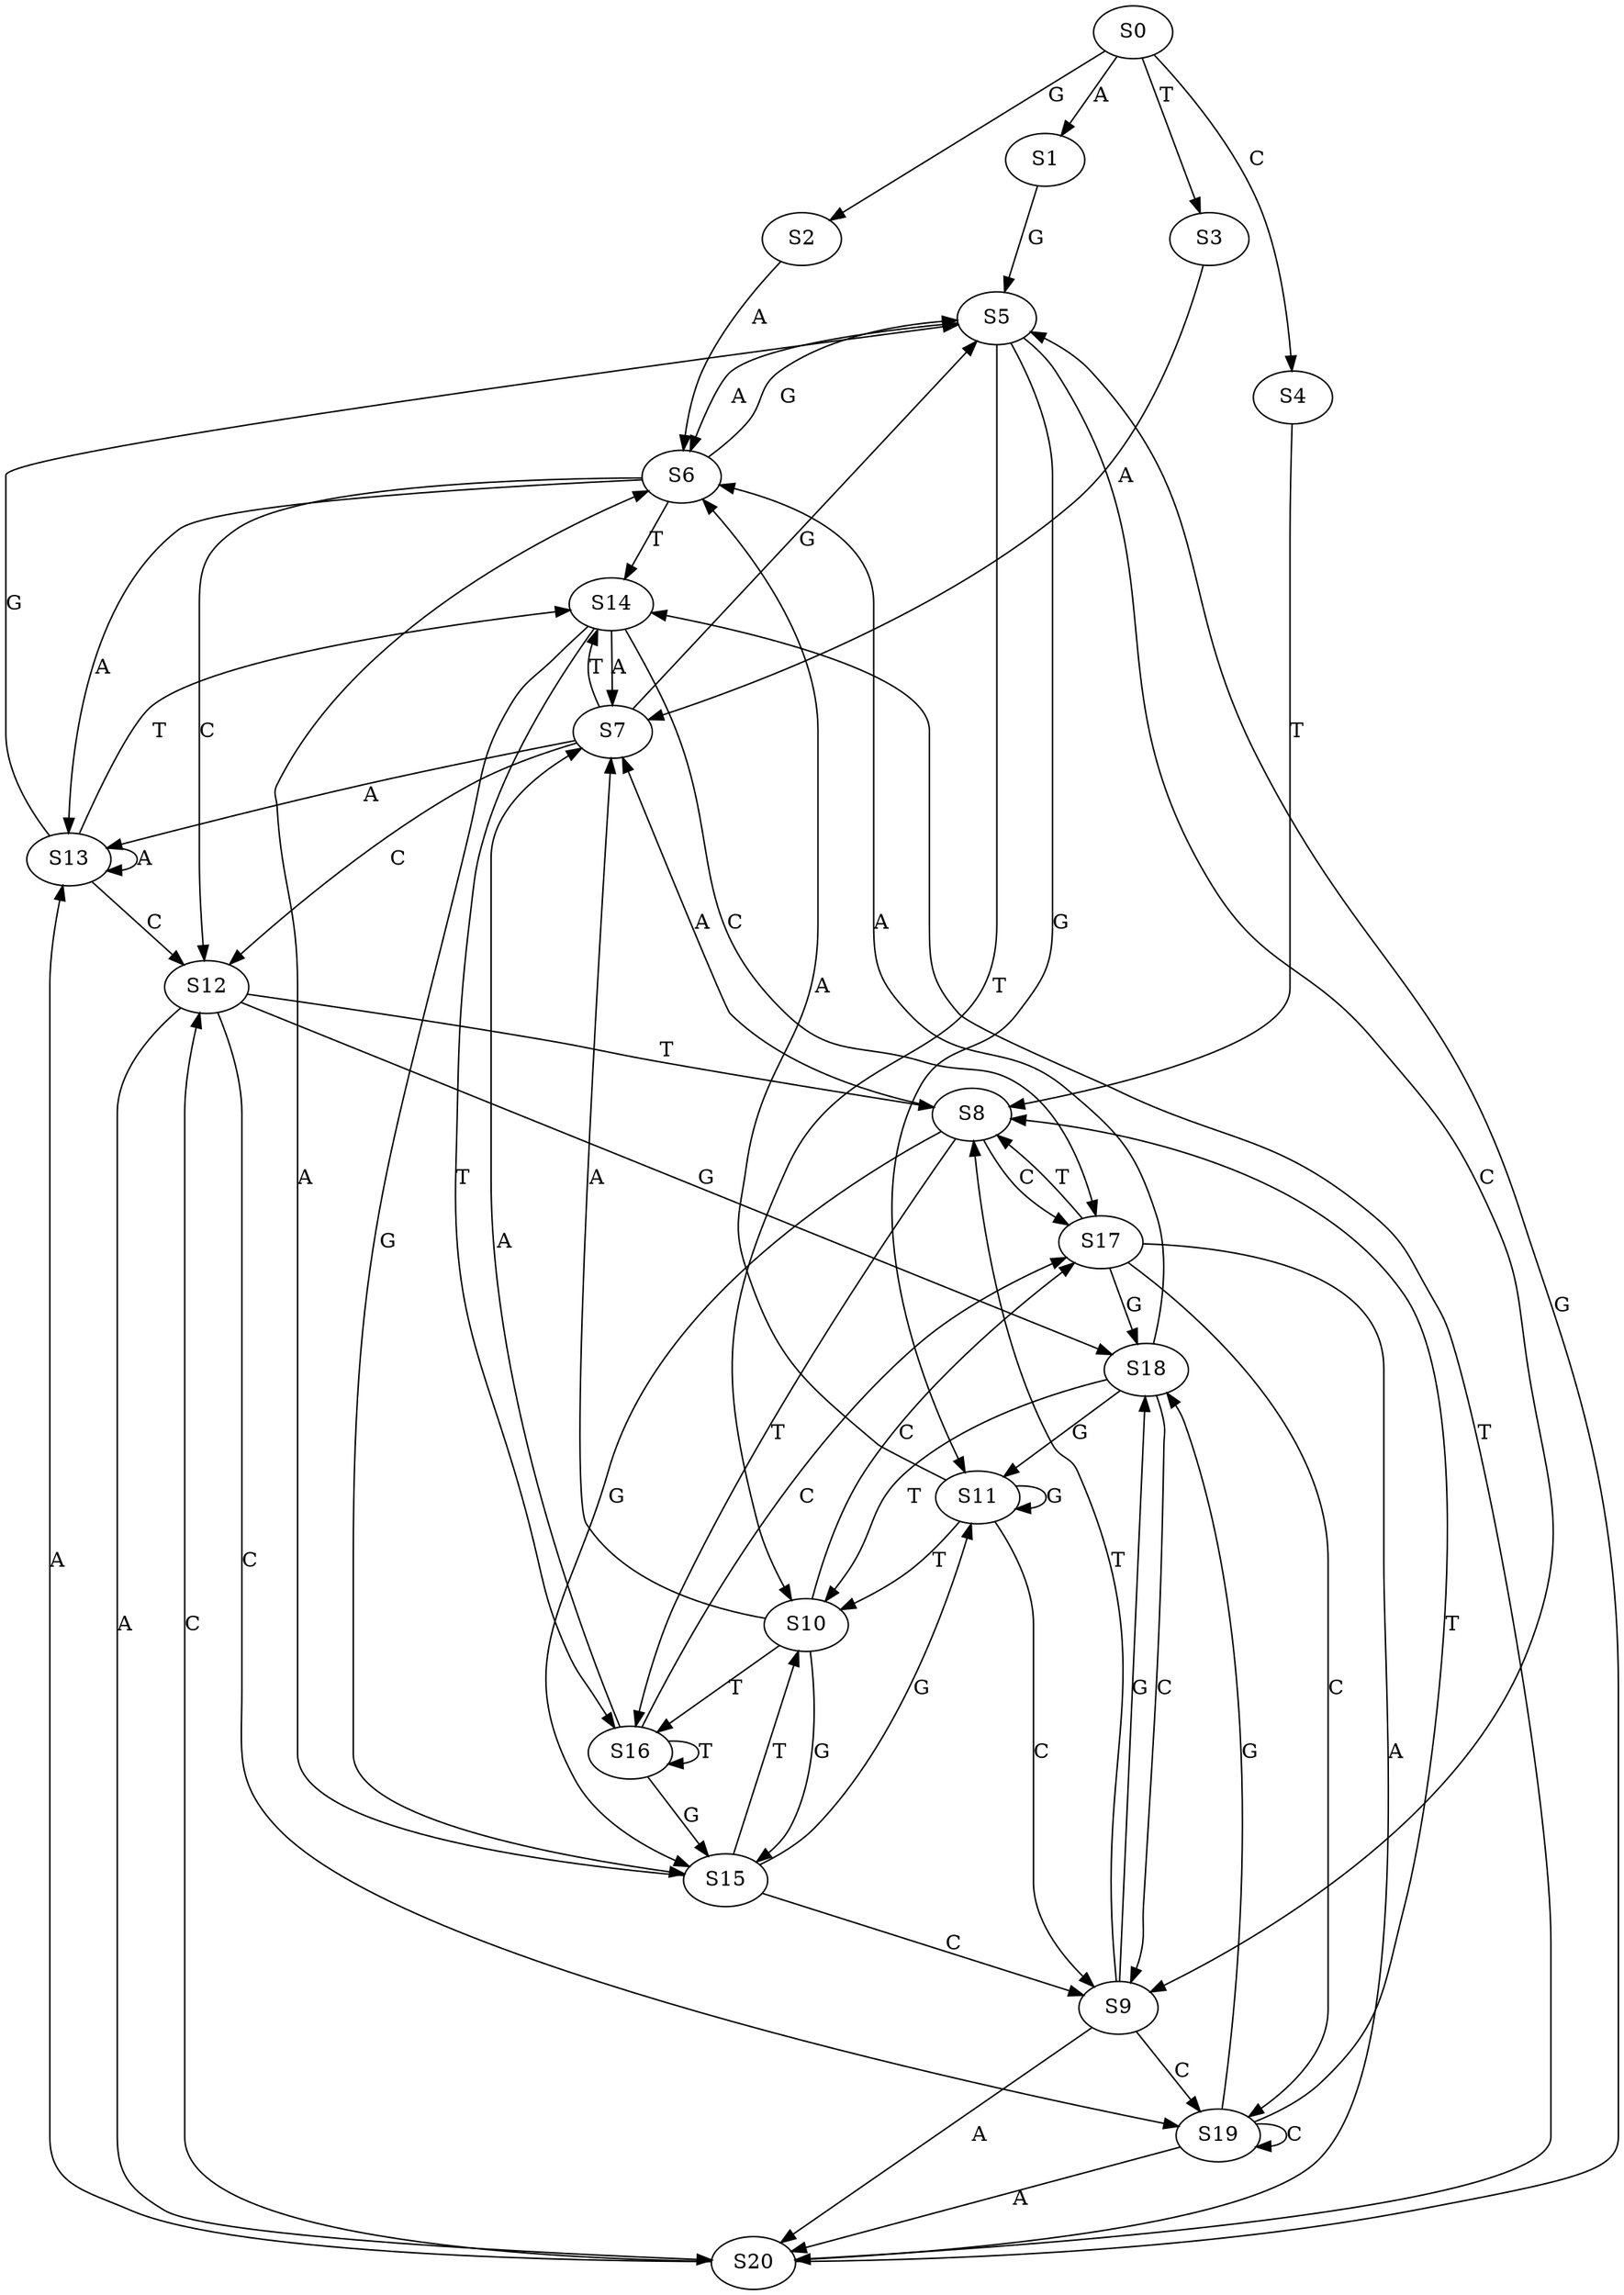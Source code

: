 strict digraph  {
	S0 -> S1 [ label = A ];
	S0 -> S2 [ label = G ];
	S0 -> S3 [ label = T ];
	S0 -> S4 [ label = C ];
	S1 -> S5 [ label = G ];
	S2 -> S6 [ label = A ];
	S3 -> S7 [ label = A ];
	S4 -> S8 [ label = T ];
	S5 -> S9 [ label = C ];
	S5 -> S10 [ label = T ];
	S5 -> S6 [ label = A ];
	S5 -> S11 [ label = G ];
	S6 -> S12 [ label = C ];
	S6 -> S13 [ label = A ];
	S6 -> S5 [ label = G ];
	S6 -> S14 [ label = T ];
	S7 -> S5 [ label = G ];
	S7 -> S12 [ label = C ];
	S7 -> S13 [ label = A ];
	S7 -> S14 [ label = T ];
	S8 -> S15 [ label = G ];
	S8 -> S16 [ label = T ];
	S8 -> S17 [ label = C ];
	S8 -> S7 [ label = A ];
	S9 -> S18 [ label = G ];
	S9 -> S19 [ label = C ];
	S9 -> S8 [ label = T ];
	S9 -> S20 [ label = A ];
	S10 -> S16 [ label = T ];
	S10 -> S17 [ label = C ];
	S10 -> S7 [ label = A ];
	S10 -> S15 [ label = G ];
	S11 -> S10 [ label = T ];
	S11 -> S9 [ label = C ];
	S11 -> S6 [ label = A ];
	S11 -> S11 [ label = G ];
	S12 -> S19 [ label = C ];
	S12 -> S18 [ label = G ];
	S12 -> S8 [ label = T ];
	S12 -> S20 [ label = A ];
	S13 -> S14 [ label = T ];
	S13 -> S13 [ label = A ];
	S13 -> S5 [ label = G ];
	S13 -> S12 [ label = C ];
	S14 -> S7 [ label = A ];
	S14 -> S17 [ label = C ];
	S14 -> S16 [ label = T ];
	S14 -> S15 [ label = G ];
	S15 -> S11 [ label = G ];
	S15 -> S9 [ label = C ];
	S15 -> S10 [ label = T ];
	S15 -> S6 [ label = A ];
	S16 -> S17 [ label = C ];
	S16 -> S15 [ label = G ];
	S16 -> S7 [ label = A ];
	S16 -> S16 [ label = T ];
	S17 -> S19 [ label = C ];
	S17 -> S20 [ label = A ];
	S17 -> S18 [ label = G ];
	S17 -> S8 [ label = T ];
	S18 -> S11 [ label = G ];
	S18 -> S9 [ label = C ];
	S18 -> S6 [ label = A ];
	S18 -> S10 [ label = T ];
	S19 -> S8 [ label = T ];
	S19 -> S19 [ label = C ];
	S19 -> S18 [ label = G ];
	S19 -> S20 [ label = A ];
	S20 -> S13 [ label = A ];
	S20 -> S5 [ label = G ];
	S20 -> S12 [ label = C ];
	S20 -> S14 [ label = T ];
}
